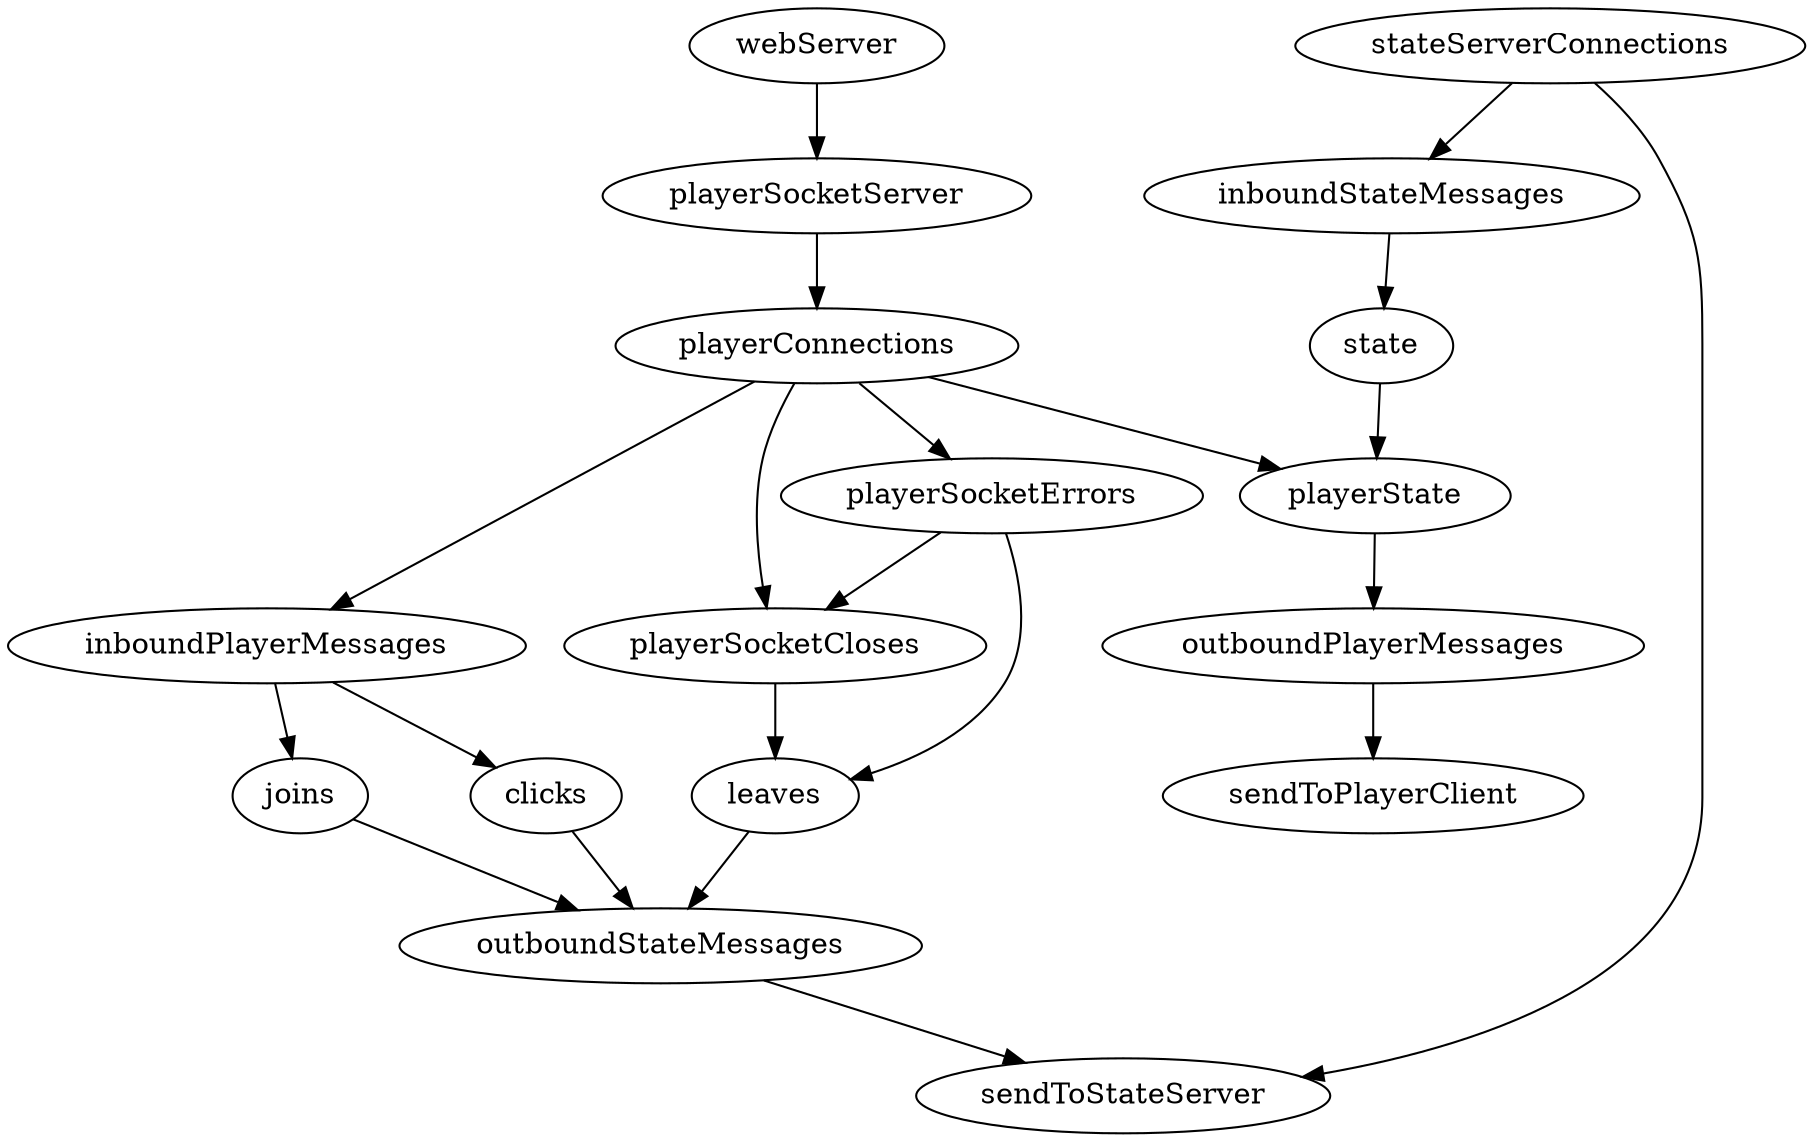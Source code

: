 digraph playerServer {
  webServer -> playerSocketServer;
  playerSocketServer -> playerConnections;
  playerConnections -> { inboundPlayerMessages, playerSocketCloses, playerSocketErrors };
  playerSocketErrors -> playerSocketCloses;
  inboundPlayerMessages -> { joins, clicks };
  { playerSocketCloses, playerSocketErrors } -> leaves;
  { joins, clicks, leaves } -> outboundStateMessages;
  { state, playerConnections } -> playerState;
  playerState -> outboundPlayerMessages -> sendToPlayerClient;
  inboundStateMessages -> state;

  subgraph stateSocketClient {
    stateServerConnections -> inboundStateMessages;
    { outboundStateMessages, stateServerConnections } -> sendToStateServer;
  }
}
